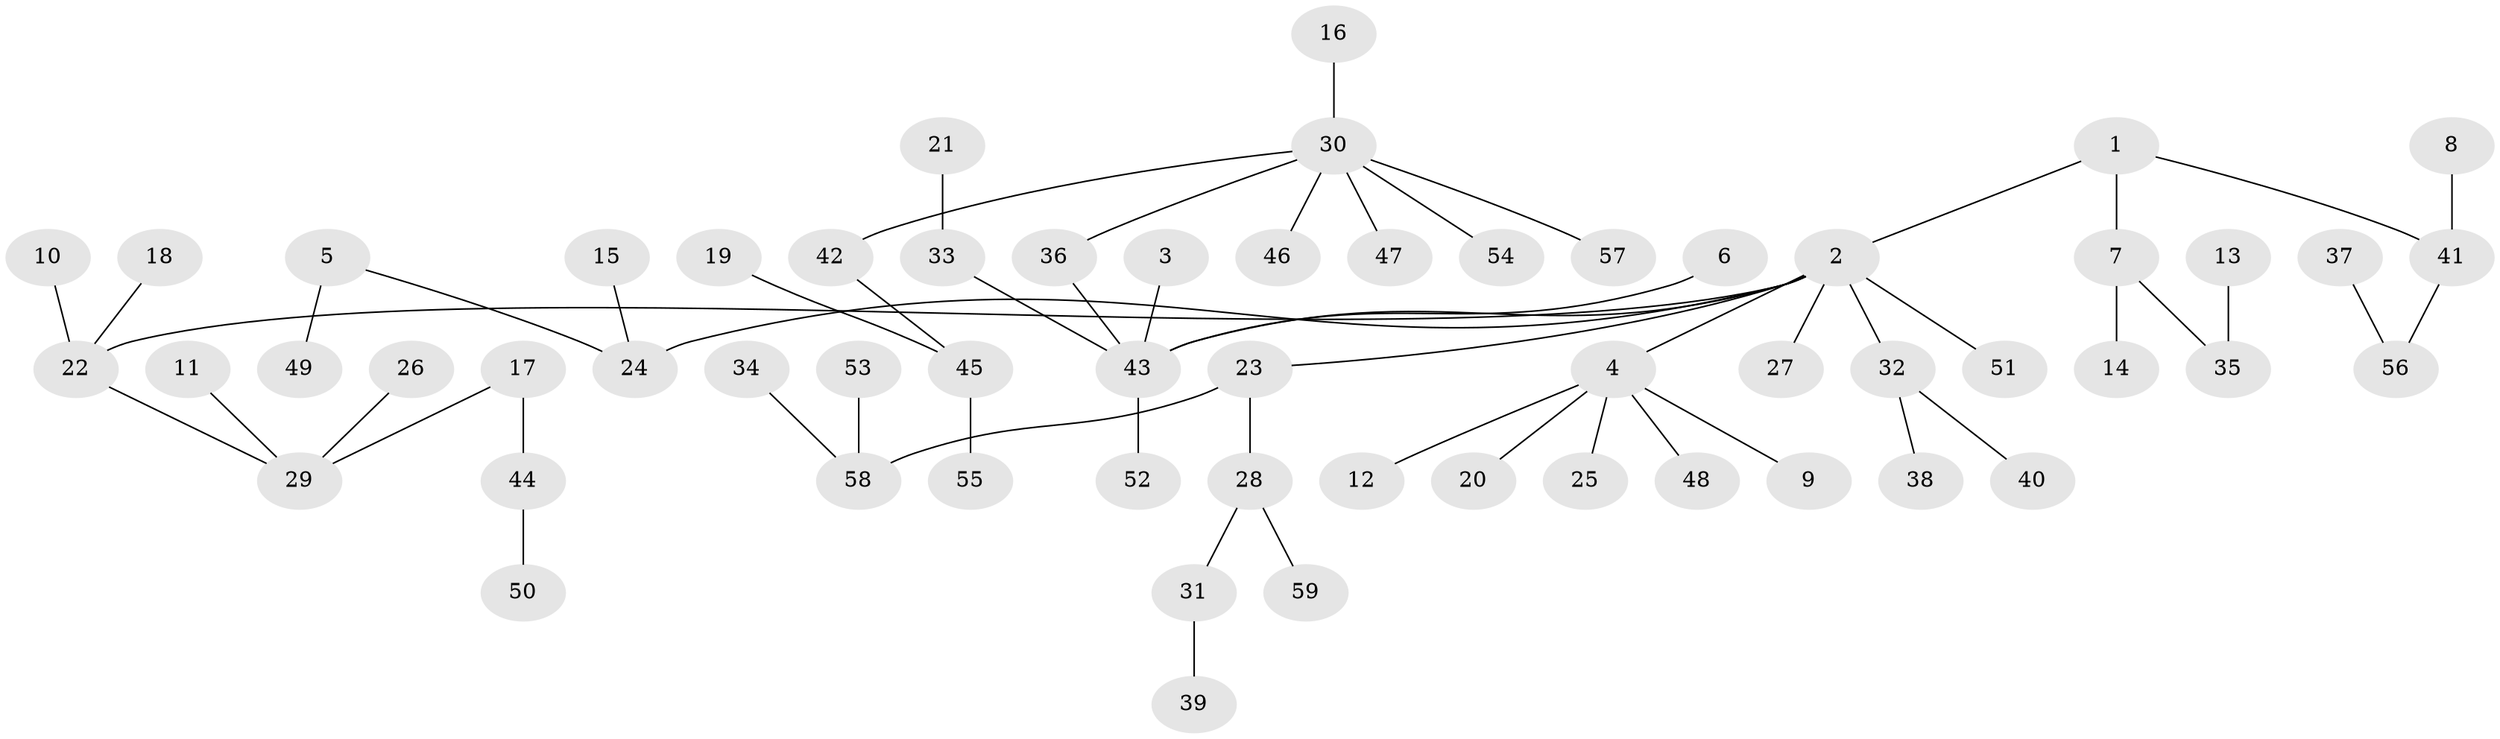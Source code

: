 // original degree distribution, {5: 0.042735042735042736, 2: 0.23076923076923078, 7: 0.008547008547008548, 3: 0.09401709401709402, 4: 0.08547008547008547, 1: 0.5213675213675214, 6: 0.017094017094017096}
// Generated by graph-tools (version 1.1) at 2025/50/03/09/25 03:50:23]
// undirected, 59 vertices, 58 edges
graph export_dot {
graph [start="1"]
  node [color=gray90,style=filled];
  1;
  2;
  3;
  4;
  5;
  6;
  7;
  8;
  9;
  10;
  11;
  12;
  13;
  14;
  15;
  16;
  17;
  18;
  19;
  20;
  21;
  22;
  23;
  24;
  25;
  26;
  27;
  28;
  29;
  30;
  31;
  32;
  33;
  34;
  35;
  36;
  37;
  38;
  39;
  40;
  41;
  42;
  43;
  44;
  45;
  46;
  47;
  48;
  49;
  50;
  51;
  52;
  53;
  54;
  55;
  56;
  57;
  58;
  59;
  1 -- 2 [weight=1.0];
  1 -- 7 [weight=1.0];
  1 -- 41 [weight=1.0];
  2 -- 4 [weight=1.0];
  2 -- 22 [weight=1.0];
  2 -- 23 [weight=1.0];
  2 -- 24 [weight=1.0];
  2 -- 27 [weight=1.0];
  2 -- 32 [weight=1.0];
  2 -- 43 [weight=1.0];
  2 -- 51 [weight=1.0];
  3 -- 43 [weight=1.0];
  4 -- 9 [weight=1.0];
  4 -- 12 [weight=1.0];
  4 -- 20 [weight=1.0];
  4 -- 25 [weight=1.0];
  4 -- 48 [weight=1.0];
  5 -- 24 [weight=1.0];
  5 -- 49 [weight=1.0];
  6 -- 43 [weight=1.0];
  7 -- 14 [weight=1.0];
  7 -- 35 [weight=1.0];
  8 -- 41 [weight=1.0];
  10 -- 22 [weight=1.0];
  11 -- 29 [weight=1.0];
  13 -- 35 [weight=1.0];
  15 -- 24 [weight=1.0];
  16 -- 30 [weight=1.0];
  17 -- 29 [weight=1.0];
  17 -- 44 [weight=1.0];
  18 -- 22 [weight=1.0];
  19 -- 45 [weight=1.0];
  21 -- 33 [weight=1.0];
  22 -- 29 [weight=1.0];
  23 -- 28 [weight=1.0];
  23 -- 58 [weight=1.0];
  26 -- 29 [weight=1.0];
  28 -- 31 [weight=1.0];
  28 -- 59 [weight=1.0];
  30 -- 36 [weight=1.0];
  30 -- 42 [weight=1.0];
  30 -- 46 [weight=1.0];
  30 -- 47 [weight=1.0];
  30 -- 54 [weight=1.0];
  30 -- 57 [weight=1.0];
  31 -- 39 [weight=1.0];
  32 -- 38 [weight=1.0];
  32 -- 40 [weight=1.0];
  33 -- 43 [weight=1.0];
  34 -- 58 [weight=1.0];
  36 -- 43 [weight=1.0];
  37 -- 56 [weight=1.0];
  41 -- 56 [weight=1.0];
  42 -- 45 [weight=1.0];
  43 -- 52 [weight=1.0];
  44 -- 50 [weight=1.0];
  45 -- 55 [weight=1.0];
  53 -- 58 [weight=1.0];
}
